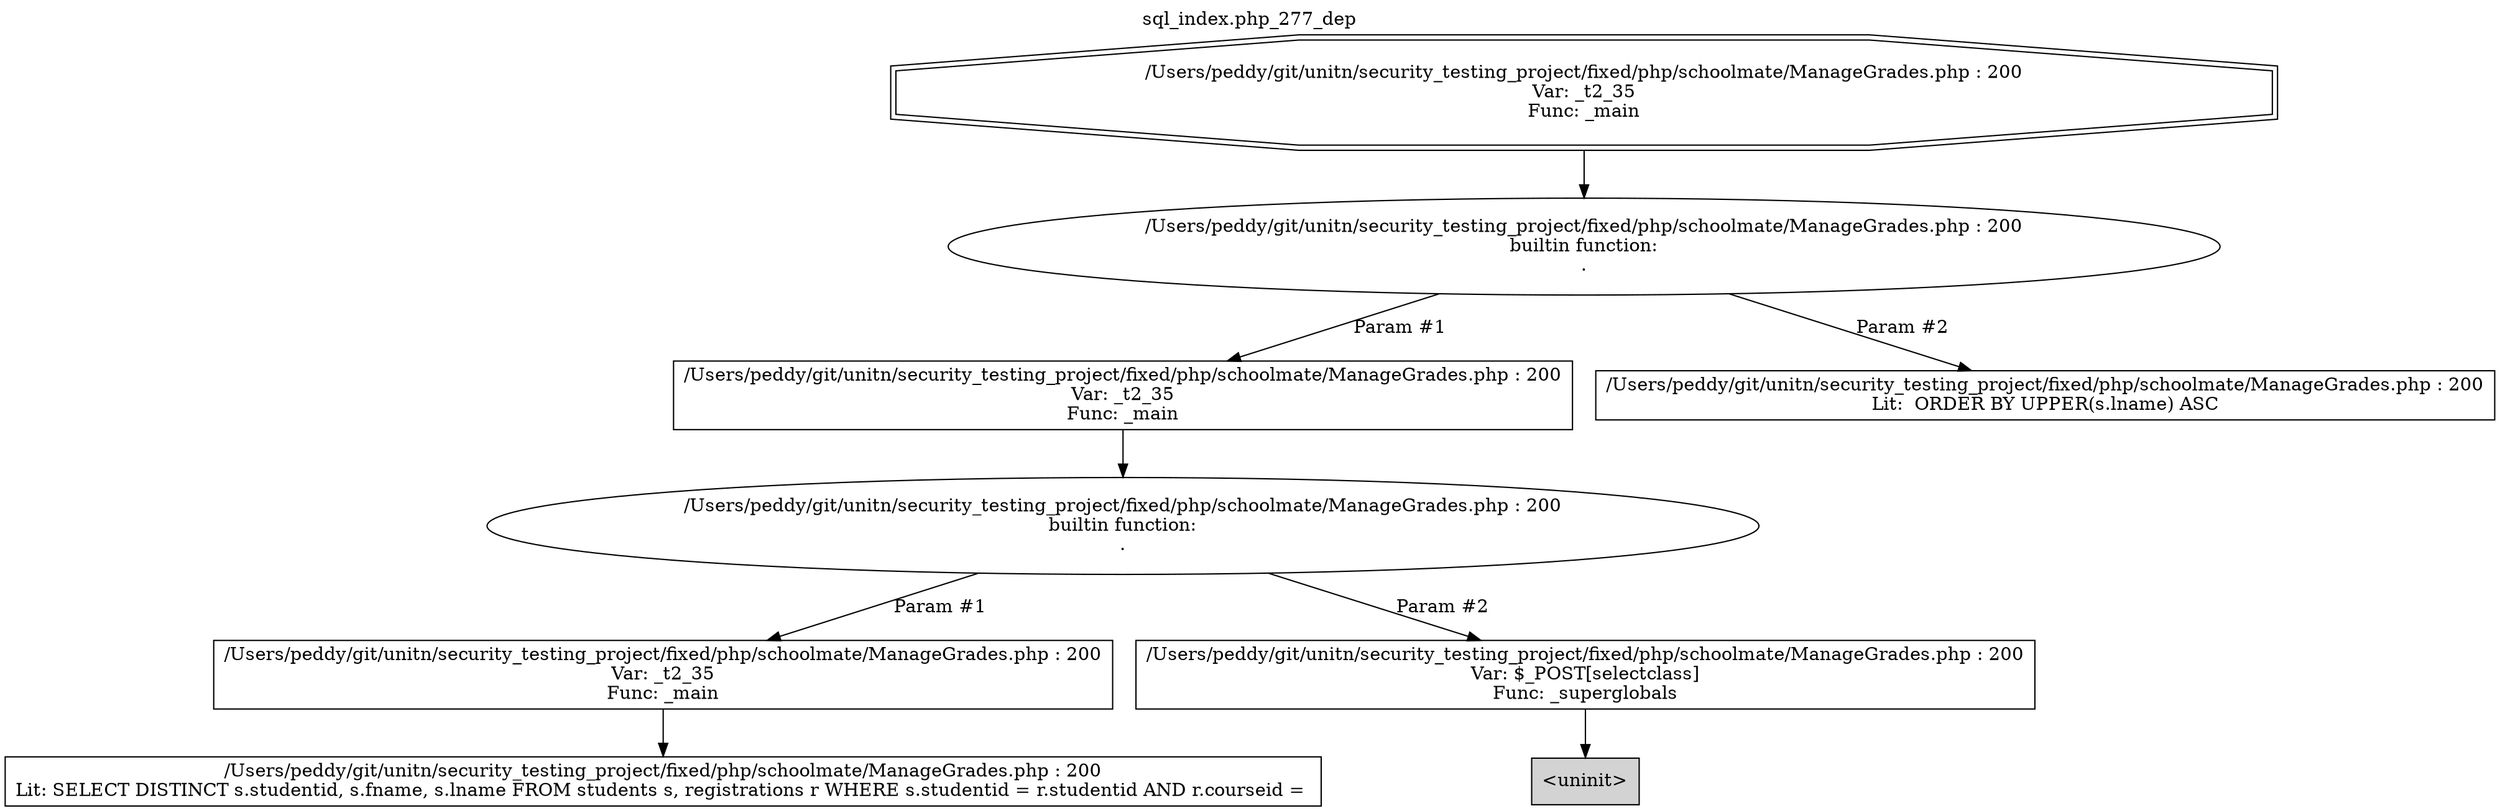 digraph cfg {
  label="sql_index.php_277_dep";
  labelloc=t;
  n1 [shape=doubleoctagon, label="/Users/peddy/git/unitn/security_testing_project/fixed/php/schoolmate/ManageGrades.php : 200\nVar: _t2_35\nFunc: _main\n"];
  n2 [shape=ellipse, label="/Users/peddy/git/unitn/security_testing_project/fixed/php/schoolmate/ManageGrades.php : 200\nbuiltin function:\n.\n"];
  n3 [shape=box, label="/Users/peddy/git/unitn/security_testing_project/fixed/php/schoolmate/ManageGrades.php : 200\nVar: _t2_35\nFunc: _main\n"];
  n4 [shape=ellipse, label="/Users/peddy/git/unitn/security_testing_project/fixed/php/schoolmate/ManageGrades.php : 200\nbuiltin function:\n.\n"];
  n5 [shape=box, label="/Users/peddy/git/unitn/security_testing_project/fixed/php/schoolmate/ManageGrades.php : 200\nVar: _t2_35\nFunc: _main\n"];
  n6 [shape=box, label="/Users/peddy/git/unitn/security_testing_project/fixed/php/schoolmate/ManageGrades.php : 200\nLit: SELECT DISTINCT s.studentid, s.fname, s.lname FROM students s, registrations r WHERE s.studentid = r.studentid AND r.courseid = \n"];
  n7 [shape=box, label="/Users/peddy/git/unitn/security_testing_project/fixed/php/schoolmate/ManageGrades.php : 200\nVar: $_POST[selectclass]\nFunc: _superglobals\n"];
  n8 [shape=box, label="<uninit>",style=filled];
  n9 [shape=box, label="/Users/peddy/git/unitn/security_testing_project/fixed/php/schoolmate/ManageGrades.php : 200\nLit:  ORDER BY UPPER(s.lname) ASC\n"];
  n1 -> n2;
  n3 -> n4;
  n5 -> n6;
  n4 -> n5[label="Param #1"];
  n4 -> n7[label="Param #2"];
  n7 -> n8;
  n2 -> n3[label="Param #1"];
  n2 -> n9[label="Param #2"];
}
